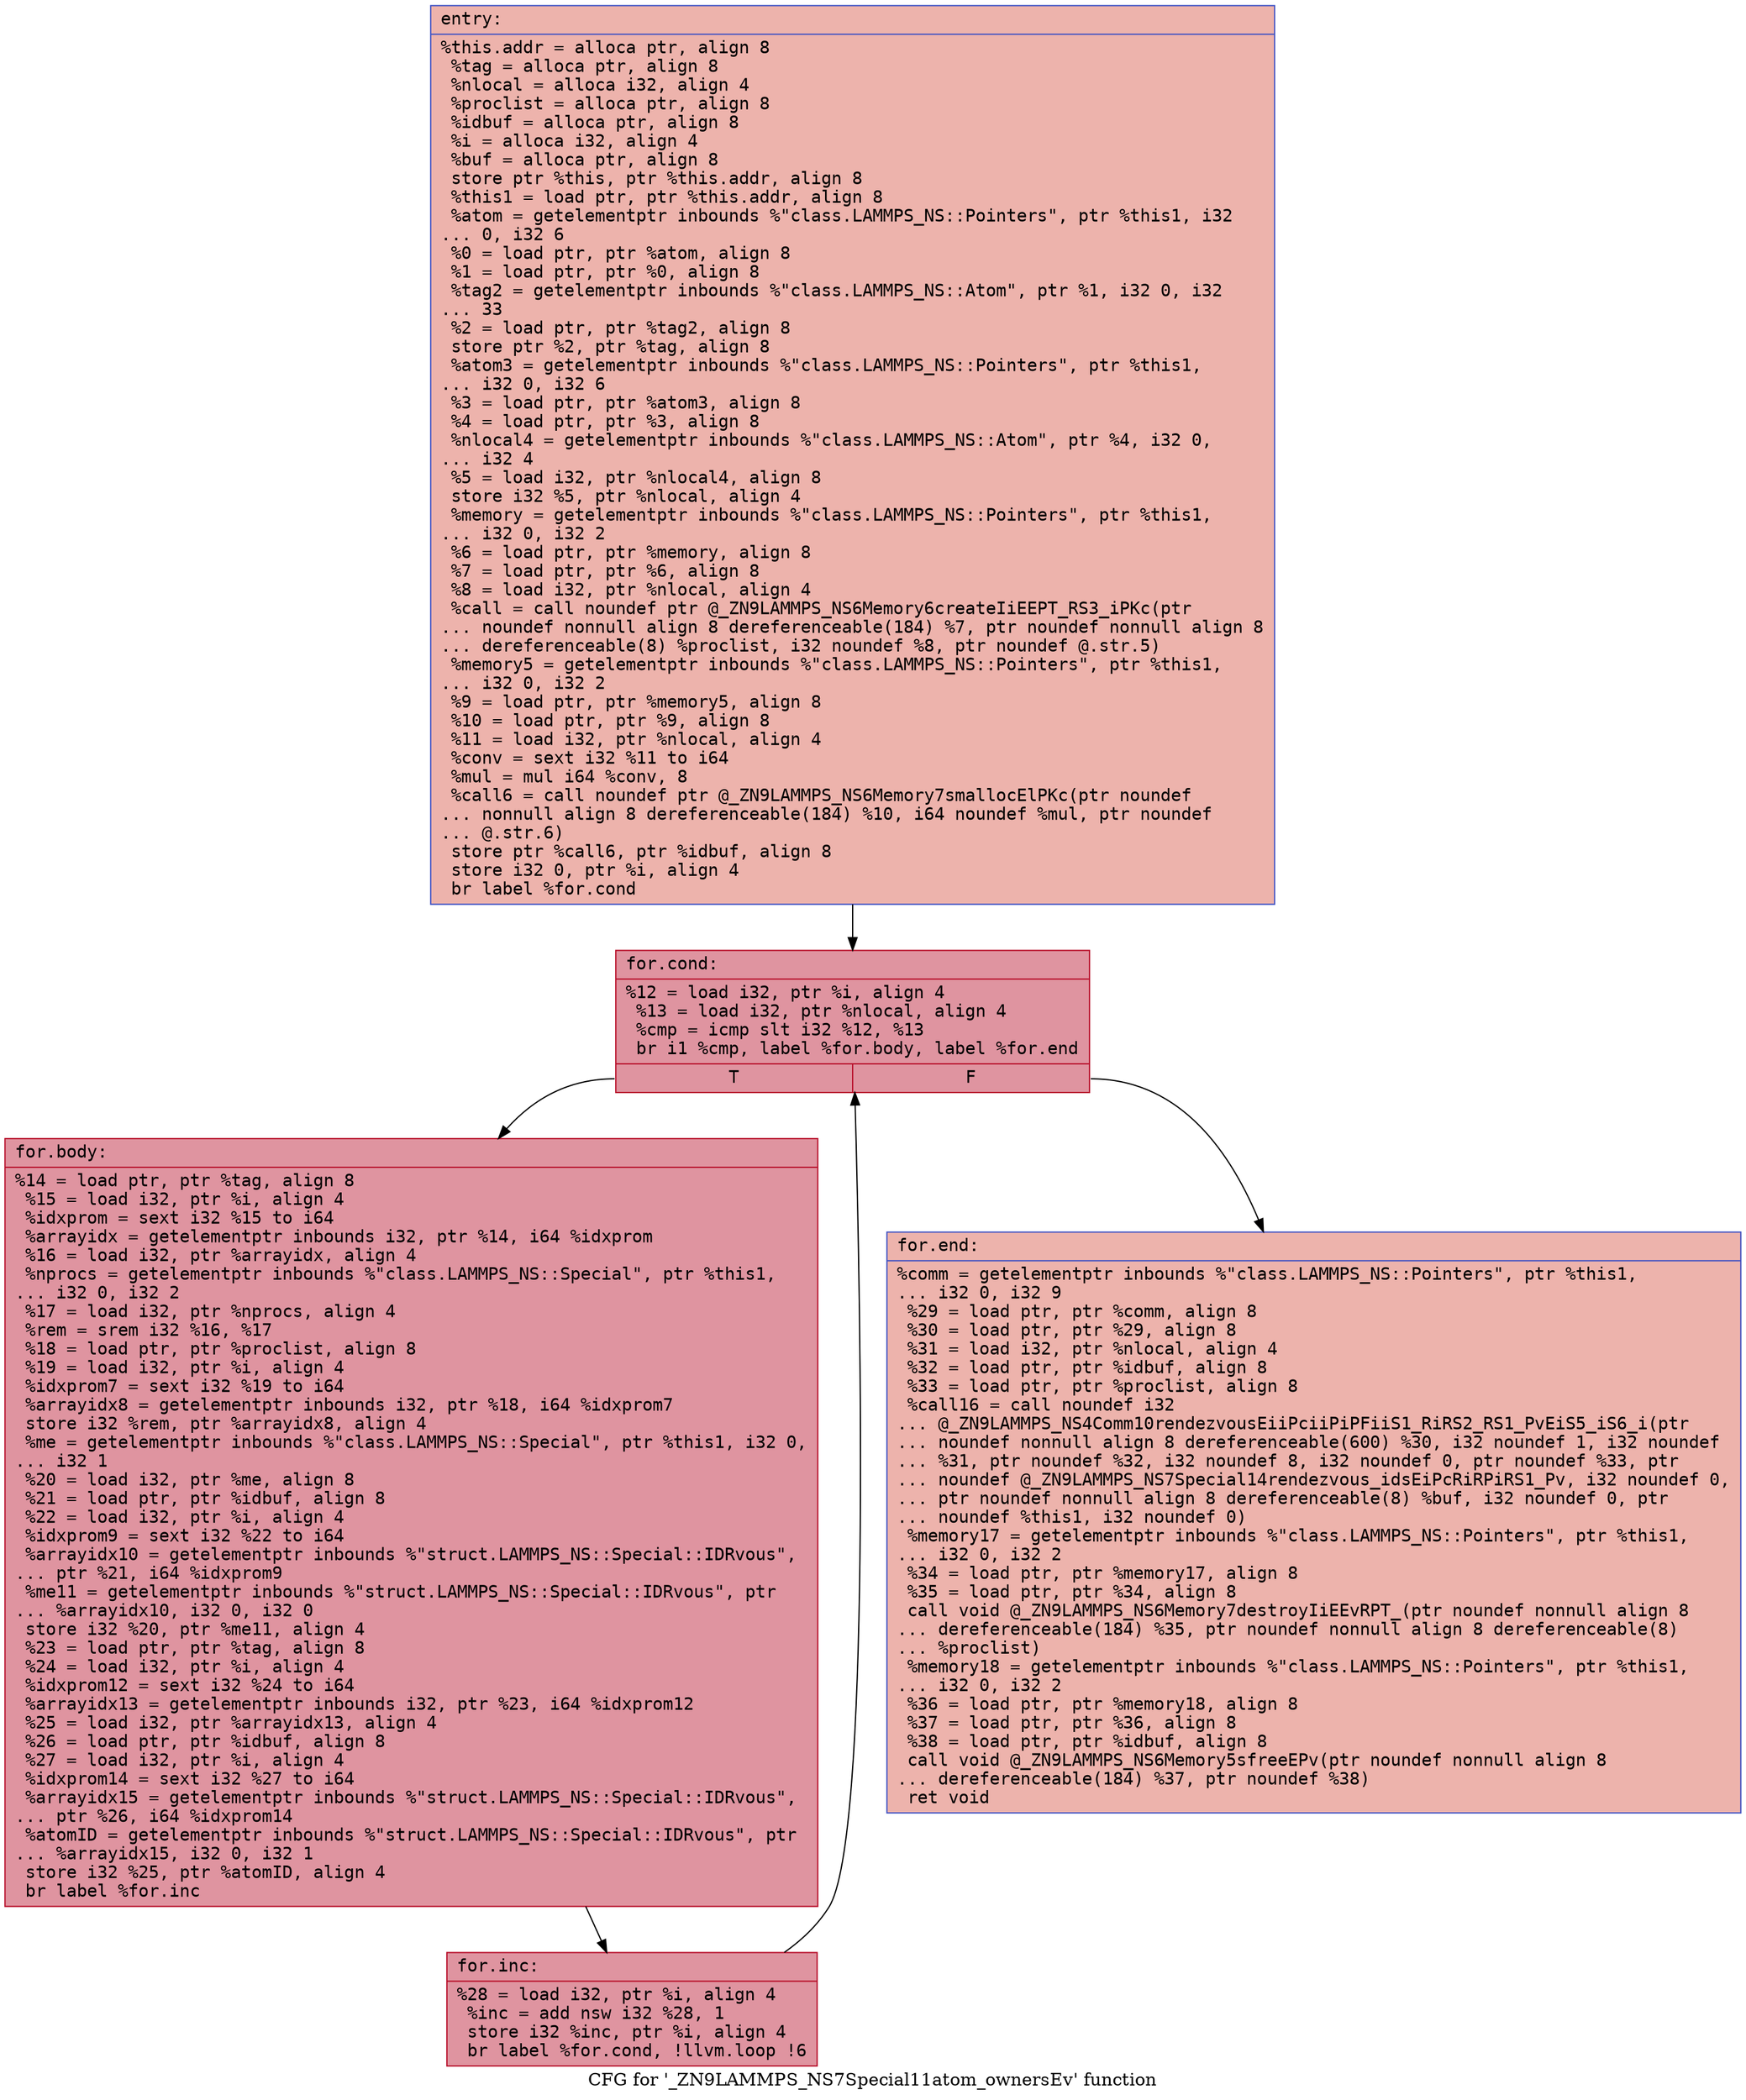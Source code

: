 digraph "CFG for '_ZN9LAMMPS_NS7Special11atom_ownersEv' function" {
	label="CFG for '_ZN9LAMMPS_NS7Special11atom_ownersEv' function";

	Node0x555def7ae120 [shape=record,color="#3d50c3ff", style=filled, fillcolor="#d6524470" fontname="Courier",label="{entry:\l|  %this.addr = alloca ptr, align 8\l  %tag = alloca ptr, align 8\l  %nlocal = alloca i32, align 4\l  %proclist = alloca ptr, align 8\l  %idbuf = alloca ptr, align 8\l  %i = alloca i32, align 4\l  %buf = alloca ptr, align 8\l  store ptr %this, ptr %this.addr, align 8\l  %this1 = load ptr, ptr %this.addr, align 8\l  %atom = getelementptr inbounds %\"class.LAMMPS_NS::Pointers\", ptr %this1, i32\l... 0, i32 6\l  %0 = load ptr, ptr %atom, align 8\l  %1 = load ptr, ptr %0, align 8\l  %tag2 = getelementptr inbounds %\"class.LAMMPS_NS::Atom\", ptr %1, i32 0, i32\l... 33\l  %2 = load ptr, ptr %tag2, align 8\l  store ptr %2, ptr %tag, align 8\l  %atom3 = getelementptr inbounds %\"class.LAMMPS_NS::Pointers\", ptr %this1,\l... i32 0, i32 6\l  %3 = load ptr, ptr %atom3, align 8\l  %4 = load ptr, ptr %3, align 8\l  %nlocal4 = getelementptr inbounds %\"class.LAMMPS_NS::Atom\", ptr %4, i32 0,\l... i32 4\l  %5 = load i32, ptr %nlocal4, align 8\l  store i32 %5, ptr %nlocal, align 4\l  %memory = getelementptr inbounds %\"class.LAMMPS_NS::Pointers\", ptr %this1,\l... i32 0, i32 2\l  %6 = load ptr, ptr %memory, align 8\l  %7 = load ptr, ptr %6, align 8\l  %8 = load i32, ptr %nlocal, align 4\l  %call = call noundef ptr @_ZN9LAMMPS_NS6Memory6createIiEEPT_RS3_iPKc(ptr\l... noundef nonnull align 8 dereferenceable(184) %7, ptr noundef nonnull align 8\l... dereferenceable(8) %proclist, i32 noundef %8, ptr noundef @.str.5)\l  %memory5 = getelementptr inbounds %\"class.LAMMPS_NS::Pointers\", ptr %this1,\l... i32 0, i32 2\l  %9 = load ptr, ptr %memory5, align 8\l  %10 = load ptr, ptr %9, align 8\l  %11 = load i32, ptr %nlocal, align 4\l  %conv = sext i32 %11 to i64\l  %mul = mul i64 %conv, 8\l  %call6 = call noundef ptr @_ZN9LAMMPS_NS6Memory7smallocElPKc(ptr noundef\l... nonnull align 8 dereferenceable(184) %10, i64 noundef %mul, ptr noundef\l... @.str.6)\l  store ptr %call6, ptr %idbuf, align 8\l  store i32 0, ptr %i, align 4\l  br label %for.cond\l}"];
	Node0x555def7ae120 -> Node0x555def7c0cb0[tooltip="entry -> for.cond\nProbability 100.00%" ];
	Node0x555def7c0cb0 [shape=record,color="#b70d28ff", style=filled, fillcolor="#b70d2870" fontname="Courier",label="{for.cond:\l|  %12 = load i32, ptr %i, align 4\l  %13 = load i32, ptr %nlocal, align 4\l  %cmp = icmp slt i32 %12, %13\l  br i1 %cmp, label %for.body, label %for.end\l|{<s0>T|<s1>F}}"];
	Node0x555def7c0cb0:s0 -> Node0x555def7c0e90[tooltip="for.cond -> for.body\nProbability 96.88%" ];
	Node0x555def7c0cb0:s1 -> Node0x555def7c0f10[tooltip="for.cond -> for.end\nProbability 3.12%" ];
	Node0x555def7c0e90 [shape=record,color="#b70d28ff", style=filled, fillcolor="#b70d2870" fontname="Courier",label="{for.body:\l|  %14 = load ptr, ptr %tag, align 8\l  %15 = load i32, ptr %i, align 4\l  %idxprom = sext i32 %15 to i64\l  %arrayidx = getelementptr inbounds i32, ptr %14, i64 %idxprom\l  %16 = load i32, ptr %arrayidx, align 4\l  %nprocs = getelementptr inbounds %\"class.LAMMPS_NS::Special\", ptr %this1,\l... i32 0, i32 2\l  %17 = load i32, ptr %nprocs, align 4\l  %rem = srem i32 %16, %17\l  %18 = load ptr, ptr %proclist, align 8\l  %19 = load i32, ptr %i, align 4\l  %idxprom7 = sext i32 %19 to i64\l  %arrayidx8 = getelementptr inbounds i32, ptr %18, i64 %idxprom7\l  store i32 %rem, ptr %arrayidx8, align 4\l  %me = getelementptr inbounds %\"class.LAMMPS_NS::Special\", ptr %this1, i32 0,\l... i32 1\l  %20 = load i32, ptr %me, align 8\l  %21 = load ptr, ptr %idbuf, align 8\l  %22 = load i32, ptr %i, align 4\l  %idxprom9 = sext i32 %22 to i64\l  %arrayidx10 = getelementptr inbounds %\"struct.LAMMPS_NS::Special::IDRvous\",\l... ptr %21, i64 %idxprom9\l  %me11 = getelementptr inbounds %\"struct.LAMMPS_NS::Special::IDRvous\", ptr\l... %arrayidx10, i32 0, i32 0\l  store i32 %20, ptr %me11, align 4\l  %23 = load ptr, ptr %tag, align 8\l  %24 = load i32, ptr %i, align 4\l  %idxprom12 = sext i32 %24 to i64\l  %arrayidx13 = getelementptr inbounds i32, ptr %23, i64 %idxprom12\l  %25 = load i32, ptr %arrayidx13, align 4\l  %26 = load ptr, ptr %idbuf, align 8\l  %27 = load i32, ptr %i, align 4\l  %idxprom14 = sext i32 %27 to i64\l  %arrayidx15 = getelementptr inbounds %\"struct.LAMMPS_NS::Special::IDRvous\",\l... ptr %26, i64 %idxprom14\l  %atomID = getelementptr inbounds %\"struct.LAMMPS_NS::Special::IDRvous\", ptr\l... %arrayidx15, i32 0, i32 1\l  store i32 %25, ptr %atomID, align 4\l  br label %for.inc\l}"];
	Node0x555def7c0e90 -> Node0x555def7c25f0[tooltip="for.body -> for.inc\nProbability 100.00%" ];
	Node0x555def7c25f0 [shape=record,color="#b70d28ff", style=filled, fillcolor="#b70d2870" fontname="Courier",label="{for.inc:\l|  %28 = load i32, ptr %i, align 4\l  %inc = add nsw i32 %28, 1\l  store i32 %inc, ptr %i, align 4\l  br label %for.cond, !llvm.loop !6\l}"];
	Node0x555def7c25f0 -> Node0x555def7c0cb0[tooltip="for.inc -> for.cond\nProbability 100.00%" ];
	Node0x555def7c0f10 [shape=record,color="#3d50c3ff", style=filled, fillcolor="#d6524470" fontname="Courier",label="{for.end:\l|  %comm = getelementptr inbounds %\"class.LAMMPS_NS::Pointers\", ptr %this1,\l... i32 0, i32 9\l  %29 = load ptr, ptr %comm, align 8\l  %30 = load ptr, ptr %29, align 8\l  %31 = load i32, ptr %nlocal, align 4\l  %32 = load ptr, ptr %idbuf, align 8\l  %33 = load ptr, ptr %proclist, align 8\l  %call16 = call noundef i32\l... @_ZN9LAMMPS_NS4Comm10rendezvousEiiPciiPiPFiiS1_RiRS2_RS1_PvEiS5_iS6_i(ptr\l... noundef nonnull align 8 dereferenceable(600) %30, i32 noundef 1, i32 noundef\l... %31, ptr noundef %32, i32 noundef 8, i32 noundef 0, ptr noundef %33, ptr\l... noundef @_ZN9LAMMPS_NS7Special14rendezvous_idsEiPcRiRPiRS1_Pv, i32 noundef 0,\l... ptr noundef nonnull align 8 dereferenceable(8) %buf, i32 noundef 0, ptr\l... noundef %this1, i32 noundef 0)\l  %memory17 = getelementptr inbounds %\"class.LAMMPS_NS::Pointers\", ptr %this1,\l... i32 0, i32 2\l  %34 = load ptr, ptr %memory17, align 8\l  %35 = load ptr, ptr %34, align 8\l  call void @_ZN9LAMMPS_NS6Memory7destroyIiEEvRPT_(ptr noundef nonnull align 8\l... dereferenceable(184) %35, ptr noundef nonnull align 8 dereferenceable(8)\l... %proclist)\l  %memory18 = getelementptr inbounds %\"class.LAMMPS_NS::Pointers\", ptr %this1,\l... i32 0, i32 2\l  %36 = load ptr, ptr %memory18, align 8\l  %37 = load ptr, ptr %36, align 8\l  %38 = load ptr, ptr %idbuf, align 8\l  call void @_ZN9LAMMPS_NS6Memory5sfreeEPv(ptr noundef nonnull align 8\l... dereferenceable(184) %37, ptr noundef %38)\l  ret void\l}"];
}

